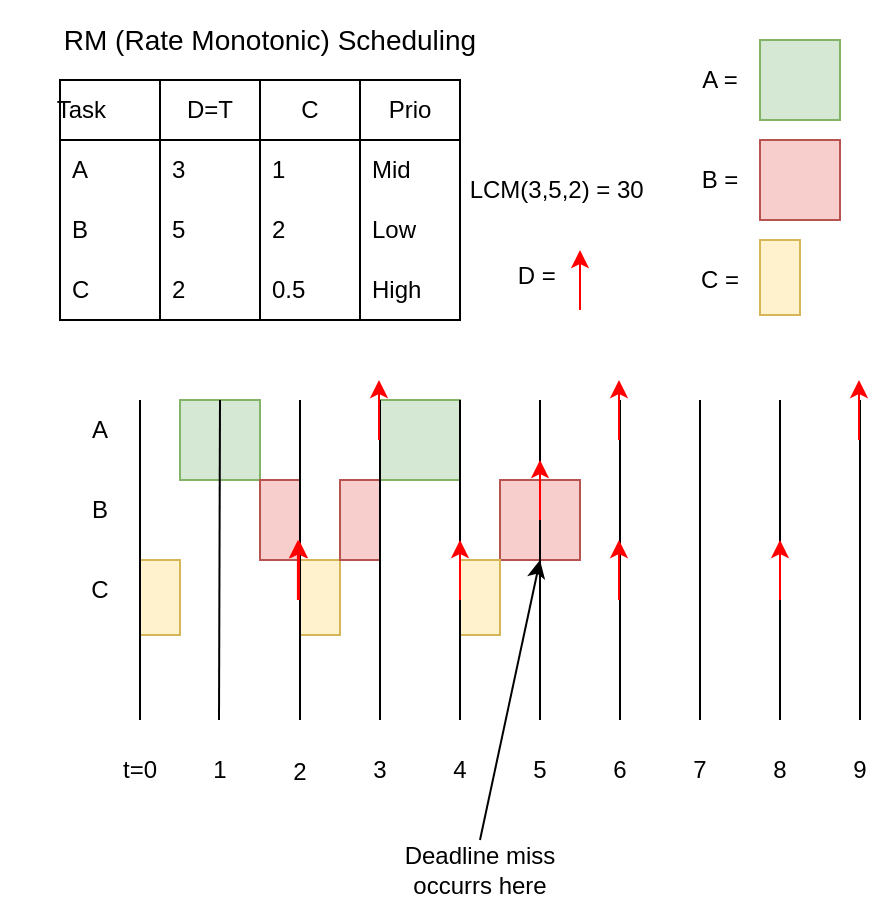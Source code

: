 <mxfile version="22.0.3" type="device">
  <diagram name="Sida-1" id="ipbwMo74mxSwVp1taX5c">
    <mxGraphModel dx="1235" dy="1900" grid="1" gridSize="10" guides="1" tooltips="1" connect="1" arrows="1" fold="1" page="1" pageScale="1" pageWidth="827" pageHeight="1169" math="0" shadow="0">
      <root>
        <mxCell id="0" />
        <mxCell id="1" parent="0" />
        <mxCell id="J9RWnxoPi7RomkCa6fw_-1" value="" style="rounded=0;whiteSpace=wrap;html=1;fillColor=#f8cecc;strokeColor=#b85450;" vertex="1" parent="1">
          <mxGeometry x="444" y="-929" width="40" height="40" as="geometry" />
        </mxCell>
        <mxCell id="d9aKfPFxTFNysVRFon5L-1" value="" style="rounded=0;whiteSpace=wrap;html=1;fillColor=#fff2cc;strokeColor=#d6b656;" parent="1" vertex="1">
          <mxGeometry x="264" y="-889" width="20" height="37.5" as="geometry" />
        </mxCell>
        <mxCell id="d9aKfPFxTFNysVRFon5L-44" value="" style="whiteSpace=wrap;html=1;aspect=fixed;fillColor=#d5e8d4;strokeColor=#82b366;" parent="1" vertex="1">
          <mxGeometry x="284" y="-969" width="40" height="40" as="geometry" />
        </mxCell>
        <mxCell id="d9aKfPFxTFNysVRFon5L-45" value="" style="rounded=0;whiteSpace=wrap;html=1;fillColor=#f8cecc;strokeColor=#b85450;" parent="1" vertex="1">
          <mxGeometry x="324" y="-929" width="20" height="40" as="geometry" />
        </mxCell>
        <mxCell id="d9aKfPFxTFNysVRFon5L-47" value="" style="rounded=0;whiteSpace=wrap;html=1;fillColor=#fff2cc;strokeColor=#d6b656;" parent="1" vertex="1">
          <mxGeometry x="344" y="-889" width="20" height="37.5" as="geometry" />
        </mxCell>
        <mxCell id="d9aKfPFxTFNysVRFon5L-48" value="" style="rounded=0;whiteSpace=wrap;html=1;fillColor=#f8cecc;strokeColor=#b85450;" parent="1" vertex="1">
          <mxGeometry x="364" y="-929" width="20" height="40" as="geometry" />
        </mxCell>
        <mxCell id="d9aKfPFxTFNysVRFon5L-55" value="" style="rounded=0;whiteSpace=wrap;html=1;fillColor=#fff2cc;strokeColor=#d6b656;" parent="1" vertex="1">
          <mxGeometry x="424" y="-889" width="20" height="37.5" as="geometry" />
        </mxCell>
        <mxCell id="d9aKfPFxTFNysVRFon5L-49" value="" style="whiteSpace=wrap;html=1;aspect=fixed;fillColor=#d5e8d4;strokeColor=#82b366;" parent="1" vertex="1">
          <mxGeometry x="384" y="-969" width="40" height="40" as="geometry" />
        </mxCell>
        <mxCell id="jdMiFI14pzv9SSoVS_cG-1" value="" style="endArrow=none;html=1;rounded=0;" parent="1" edge="1">
          <mxGeometry width="50" height="50" relative="1" as="geometry">
            <mxPoint x="264" y="-809" as="sourcePoint" />
            <mxPoint x="264" y="-969" as="targetPoint" />
            <Array as="points" />
          </mxGeometry>
        </mxCell>
        <mxCell id="jdMiFI14pzv9SSoVS_cG-2" value="" style="endArrow=none;html=1;rounded=0;" parent="1" source="d9aKfPFxTFNysVRFon5L-44" edge="1">
          <mxGeometry width="50" height="50" relative="1" as="geometry">
            <mxPoint x="303.5" y="-809" as="sourcePoint" />
            <mxPoint x="303.5" y="-969" as="targetPoint" />
            <Array as="points" />
          </mxGeometry>
        </mxCell>
        <mxCell id="jdMiFI14pzv9SSoVS_cG-3" value="" style="endArrow=none;html=1;rounded=0;" parent="1" edge="1">
          <mxGeometry width="50" height="50" relative="1" as="geometry">
            <mxPoint x="344" y="-809" as="sourcePoint" />
            <mxPoint x="344" y="-969" as="targetPoint" />
            <Array as="points" />
          </mxGeometry>
        </mxCell>
        <mxCell id="jdMiFI14pzv9SSoVS_cG-4" value="" style="endArrow=none;html=1;rounded=0;" parent="1" edge="1">
          <mxGeometry width="50" height="50" relative="1" as="geometry">
            <mxPoint x="384" y="-809" as="sourcePoint" />
            <mxPoint x="384" y="-969" as="targetPoint" />
            <Array as="points" />
          </mxGeometry>
        </mxCell>
        <mxCell id="jdMiFI14pzv9SSoVS_cG-5" value="" style="endArrow=none;html=1;rounded=0;" parent="1" edge="1">
          <mxGeometry width="50" height="50" relative="1" as="geometry">
            <mxPoint x="424" y="-809" as="sourcePoint" />
            <mxPoint x="424" y="-969" as="targetPoint" />
            <Array as="points" />
          </mxGeometry>
        </mxCell>
        <mxCell id="jdMiFI14pzv9SSoVS_cG-6" value="" style="endArrow=none;html=1;rounded=0;" parent="1" edge="1" source="J9RWnxoPi7RomkCa6fw_-1">
          <mxGeometry width="50" height="50" relative="1" as="geometry">
            <mxPoint x="464" y="-809" as="sourcePoint" />
            <mxPoint x="464" y="-969" as="targetPoint" />
            <Array as="points" />
          </mxGeometry>
        </mxCell>
        <mxCell id="jdMiFI14pzv9SSoVS_cG-7" value="" style="endArrow=none;html=1;rounded=0;" parent="1" edge="1">
          <mxGeometry width="50" height="50" relative="1" as="geometry">
            <mxPoint x="504" y="-809" as="sourcePoint" />
            <mxPoint x="504" y="-969" as="targetPoint" />
            <Array as="points" />
          </mxGeometry>
        </mxCell>
        <mxCell id="jdMiFI14pzv9SSoVS_cG-8" value="" style="endArrow=none;html=1;rounded=0;" parent="1" edge="1">
          <mxGeometry width="50" height="50" relative="1" as="geometry">
            <mxPoint x="544" y="-809" as="sourcePoint" />
            <mxPoint x="544" y="-969" as="targetPoint" />
            <Array as="points" />
          </mxGeometry>
        </mxCell>
        <mxCell id="jdMiFI14pzv9SSoVS_cG-9" value="" style="endArrow=none;html=1;rounded=0;" parent="1" edge="1">
          <mxGeometry width="50" height="50" relative="1" as="geometry">
            <mxPoint x="584" y="-809" as="sourcePoint" />
            <mxPoint x="584" y="-969" as="targetPoint" />
            <Array as="points" />
          </mxGeometry>
        </mxCell>
        <mxCell id="jdMiFI14pzv9SSoVS_cG-10" value="" style="endArrow=none;html=1;rounded=0;" parent="1" edge="1">
          <mxGeometry width="50" height="50" relative="1" as="geometry">
            <mxPoint x="624" y="-809" as="sourcePoint" />
            <mxPoint x="624" y="-969" as="targetPoint" />
            <Array as="points" />
          </mxGeometry>
        </mxCell>
        <mxCell id="jdMiFI14pzv9SSoVS_cG-65" value="A" style="text;html=1;strokeColor=none;fillColor=none;align=center;verticalAlign=middle;whiteSpace=wrap;rounded=0;" parent="1" vertex="1">
          <mxGeometry x="214" y="-969" width="60" height="30" as="geometry" />
        </mxCell>
        <mxCell id="jdMiFI14pzv9SSoVS_cG-66" value="B" style="text;html=1;strokeColor=none;fillColor=none;align=center;verticalAlign=middle;whiteSpace=wrap;rounded=0;" parent="1" vertex="1">
          <mxGeometry x="214" y="-929" width="60" height="30" as="geometry" />
        </mxCell>
        <mxCell id="jdMiFI14pzv9SSoVS_cG-67" value="C" style="text;html=1;strokeColor=none;fillColor=none;align=center;verticalAlign=middle;whiteSpace=wrap;rounded=0;" parent="1" vertex="1">
          <mxGeometry x="214" y="-889" width="60" height="30" as="geometry" />
        </mxCell>
        <mxCell id="jdMiFI14pzv9SSoVS_cG-69" value="Task&lt;span style=&quot;white-space: pre;&quot;&gt;&#x9;&lt;/span&gt;&lt;span style=&quot;white-space: pre;&quot;&gt;&#x9;&lt;/span&gt;" style="swimlane;fontStyle=0;childLayout=stackLayout;horizontal=1;startSize=30;horizontalStack=0;resizeParent=1;resizeParentMax=0;resizeLast=0;collapsible=1;marginBottom=0;whiteSpace=wrap;html=1;" parent="1" vertex="1">
          <mxGeometry x="224" y="-1129" width="50" height="120" as="geometry" />
        </mxCell>
        <mxCell id="jdMiFI14pzv9SSoVS_cG-70" value="A" style="text;strokeColor=none;fillColor=none;align=left;verticalAlign=middle;spacingLeft=4;spacingRight=4;overflow=hidden;points=[[0,0.5],[1,0.5]];portConstraint=eastwest;rotatable=0;whiteSpace=wrap;html=1;" parent="jdMiFI14pzv9SSoVS_cG-69" vertex="1">
          <mxGeometry y="30" width="50" height="30" as="geometry" />
        </mxCell>
        <mxCell id="jdMiFI14pzv9SSoVS_cG-71" value="B" style="text;strokeColor=none;fillColor=none;align=left;verticalAlign=middle;spacingLeft=4;spacingRight=4;overflow=hidden;points=[[0,0.5],[1,0.5]];portConstraint=eastwest;rotatable=0;whiteSpace=wrap;html=1;" parent="jdMiFI14pzv9SSoVS_cG-69" vertex="1">
          <mxGeometry y="60" width="50" height="30" as="geometry" />
        </mxCell>
        <mxCell id="jdMiFI14pzv9SSoVS_cG-72" value="C" style="text;strokeColor=none;fillColor=none;align=left;verticalAlign=middle;spacingLeft=4;spacingRight=4;overflow=hidden;points=[[0,0.5],[1,0.5]];portConstraint=eastwest;rotatable=0;whiteSpace=wrap;html=1;" parent="jdMiFI14pzv9SSoVS_cG-69" vertex="1">
          <mxGeometry y="90" width="50" height="30" as="geometry" />
        </mxCell>
        <mxCell id="jdMiFI14pzv9SSoVS_cG-73" value="D=T" style="swimlane;fontStyle=0;childLayout=stackLayout;horizontal=1;startSize=30;horizontalStack=0;resizeParent=1;resizeParentMax=0;resizeLast=0;collapsible=1;marginBottom=0;whiteSpace=wrap;html=1;" parent="1" vertex="1">
          <mxGeometry x="274" y="-1129" width="50" height="120" as="geometry" />
        </mxCell>
        <mxCell id="jdMiFI14pzv9SSoVS_cG-74" value="3" style="text;strokeColor=none;fillColor=none;align=left;verticalAlign=middle;spacingLeft=4;spacingRight=4;overflow=hidden;points=[[0,0.5],[1,0.5]];portConstraint=eastwest;rotatable=0;whiteSpace=wrap;html=1;" parent="jdMiFI14pzv9SSoVS_cG-73" vertex="1">
          <mxGeometry y="30" width="50" height="30" as="geometry" />
        </mxCell>
        <mxCell id="jdMiFI14pzv9SSoVS_cG-75" value="5" style="text;strokeColor=none;fillColor=none;align=left;verticalAlign=middle;spacingLeft=4;spacingRight=4;overflow=hidden;points=[[0,0.5],[1,0.5]];portConstraint=eastwest;rotatable=0;whiteSpace=wrap;html=1;" parent="jdMiFI14pzv9SSoVS_cG-73" vertex="1">
          <mxGeometry y="60" width="50" height="30" as="geometry" />
        </mxCell>
        <mxCell id="jdMiFI14pzv9SSoVS_cG-76" value="2" style="text;strokeColor=none;fillColor=none;align=left;verticalAlign=middle;spacingLeft=4;spacingRight=4;overflow=hidden;points=[[0,0.5],[1,0.5]];portConstraint=eastwest;rotatable=0;whiteSpace=wrap;html=1;" parent="jdMiFI14pzv9SSoVS_cG-73" vertex="1">
          <mxGeometry y="90" width="50" height="30" as="geometry" />
        </mxCell>
        <mxCell id="jdMiFI14pzv9SSoVS_cG-78" value="C" style="swimlane;fontStyle=0;childLayout=stackLayout;horizontal=1;startSize=30;horizontalStack=0;resizeParent=1;resizeParentMax=0;resizeLast=0;collapsible=1;marginBottom=0;whiteSpace=wrap;html=1;" parent="1" vertex="1">
          <mxGeometry x="324" y="-1129" width="50" height="120" as="geometry" />
        </mxCell>
        <mxCell id="jdMiFI14pzv9SSoVS_cG-79" value="1" style="text;strokeColor=none;fillColor=none;align=left;verticalAlign=middle;spacingLeft=4;spacingRight=4;overflow=hidden;points=[[0,0.5],[1,0.5]];portConstraint=eastwest;rotatable=0;whiteSpace=wrap;html=1;" parent="jdMiFI14pzv9SSoVS_cG-78" vertex="1">
          <mxGeometry y="30" width="50" height="30" as="geometry" />
        </mxCell>
        <mxCell id="jdMiFI14pzv9SSoVS_cG-80" value="2" style="text;strokeColor=none;fillColor=none;align=left;verticalAlign=middle;spacingLeft=4;spacingRight=4;overflow=hidden;points=[[0,0.5],[1,0.5]];portConstraint=eastwest;rotatable=0;whiteSpace=wrap;html=1;" parent="jdMiFI14pzv9SSoVS_cG-78" vertex="1">
          <mxGeometry y="60" width="50" height="30" as="geometry" />
        </mxCell>
        <mxCell id="jdMiFI14pzv9SSoVS_cG-81" value="0.5" style="text;strokeColor=none;fillColor=none;align=left;verticalAlign=middle;spacingLeft=4;spacingRight=4;overflow=hidden;points=[[0,0.5],[1,0.5]];portConstraint=eastwest;rotatable=0;whiteSpace=wrap;html=1;" parent="jdMiFI14pzv9SSoVS_cG-78" vertex="1">
          <mxGeometry y="90" width="50" height="30" as="geometry" />
        </mxCell>
        <mxCell id="jdMiFI14pzv9SSoVS_cG-82" value="LCM(3,5,2) = 30&amp;nbsp;" style="text;html=1;strokeColor=none;fillColor=none;align=center;verticalAlign=middle;whiteSpace=wrap;rounded=0;" parent="1" vertex="1">
          <mxGeometry x="424" y="-1089" width="100" height="30" as="geometry" />
        </mxCell>
        <mxCell id="jdMiFI14pzv9SSoVS_cG-85" value="" style="whiteSpace=wrap;html=1;aspect=fixed;fillColor=#f8cecc;strokeColor=#b85450;direction=south;" parent="1" vertex="1">
          <mxGeometry x="574" y="-1099" width="40" height="40" as="geometry" />
        </mxCell>
        <mxCell id="jdMiFI14pzv9SSoVS_cG-86" value="" style="whiteSpace=wrap;html=1;aspect=fixed;fillColor=#d5e8d4;strokeColor=#82b366;" parent="1" vertex="1">
          <mxGeometry x="574" y="-1149" width="40" height="40" as="geometry" />
        </mxCell>
        <mxCell id="jdMiFI14pzv9SSoVS_cG-87" value="A =" style="text;html=1;strokeColor=none;fillColor=none;align=center;verticalAlign=middle;whiteSpace=wrap;rounded=0;" parent="1" vertex="1">
          <mxGeometry x="524" y="-1149" width="60" height="40" as="geometry" />
        </mxCell>
        <mxCell id="jdMiFI14pzv9SSoVS_cG-88" value="B =" style="text;html=1;strokeColor=none;fillColor=none;align=center;verticalAlign=middle;whiteSpace=wrap;rounded=0;" parent="1" vertex="1">
          <mxGeometry x="524" y="-1094" width="60" height="30" as="geometry" />
        </mxCell>
        <mxCell id="jdMiFI14pzv9SSoVS_cG-89" value="C =" style="text;html=1;strokeColor=none;fillColor=none;align=center;verticalAlign=middle;whiteSpace=wrap;rounded=0;" parent="1" vertex="1">
          <mxGeometry x="524" y="-1044" width="60" height="30" as="geometry" />
        </mxCell>
        <mxCell id="jdMiFI14pzv9SSoVS_cG-90" value="Prio" style="swimlane;fontStyle=0;childLayout=stackLayout;horizontal=1;startSize=30;horizontalStack=0;resizeParent=1;resizeParentMax=0;resizeLast=0;collapsible=1;marginBottom=0;whiteSpace=wrap;html=1;" parent="1" vertex="1">
          <mxGeometry x="374" y="-1129" width="50" height="120" as="geometry" />
        </mxCell>
        <mxCell id="jdMiFI14pzv9SSoVS_cG-91" value="Mid" style="text;strokeColor=none;fillColor=none;align=left;verticalAlign=middle;spacingLeft=4;spacingRight=4;overflow=hidden;points=[[0,0.5],[1,0.5]];portConstraint=eastwest;rotatable=0;whiteSpace=wrap;html=1;" parent="jdMiFI14pzv9SSoVS_cG-90" vertex="1">
          <mxGeometry y="30" width="50" height="30" as="geometry" />
        </mxCell>
        <mxCell id="jdMiFI14pzv9SSoVS_cG-92" value="Low" style="text;strokeColor=none;fillColor=none;align=left;verticalAlign=middle;spacingLeft=4;spacingRight=4;overflow=hidden;points=[[0,0.5],[1,0.5]];portConstraint=eastwest;rotatable=0;whiteSpace=wrap;html=1;" parent="jdMiFI14pzv9SSoVS_cG-90" vertex="1">
          <mxGeometry y="60" width="50" height="30" as="geometry" />
        </mxCell>
        <mxCell id="jdMiFI14pzv9SSoVS_cG-93" value="High" style="text;strokeColor=none;fillColor=none;align=left;verticalAlign=middle;spacingLeft=4;spacingRight=4;overflow=hidden;points=[[0,0.5],[1,0.5]];portConstraint=eastwest;rotatable=0;whiteSpace=wrap;html=1;" parent="jdMiFI14pzv9SSoVS_cG-90" vertex="1">
          <mxGeometry y="90" width="50" height="30" as="geometry" />
        </mxCell>
        <mxCell id="jdMiFI14pzv9SSoVS_cG-95" value="&lt;font style=&quot;font-size: 14px;&quot;&gt;RM (Rate Monotonic) Scheduling&lt;/font&gt;" style="text;html=1;strokeColor=none;fillColor=none;align=center;verticalAlign=middle;whiteSpace=wrap;rounded=0;" parent="1" vertex="1">
          <mxGeometry x="194" y="-1169" width="270" height="40" as="geometry" />
        </mxCell>
        <mxCell id="jdMiFI14pzv9SSoVS_cG-96" value="t=0" style="text;html=1;strokeColor=none;fillColor=none;align=center;verticalAlign=middle;whiteSpace=wrap;rounded=0;" parent="1" vertex="1">
          <mxGeometry x="244" y="-799" width="40" height="30" as="geometry" />
        </mxCell>
        <mxCell id="jdMiFI14pzv9SSoVS_cG-97" value="1" style="text;html=1;strokeColor=none;fillColor=none;align=center;verticalAlign=middle;whiteSpace=wrap;rounded=0;" parent="1" vertex="1">
          <mxGeometry x="294" y="-799" width="20" height="30" as="geometry" />
        </mxCell>
        <mxCell id="jdMiFI14pzv9SSoVS_cG-98" value="2" style="text;html=1;strokeColor=none;fillColor=none;align=center;verticalAlign=middle;whiteSpace=wrap;rounded=0;" parent="1" vertex="1">
          <mxGeometry x="334" y="-798" width="20" height="30" as="geometry" />
        </mxCell>
        <mxCell id="jdMiFI14pzv9SSoVS_cG-99" value="3" style="text;html=1;strokeColor=none;fillColor=none;align=center;verticalAlign=middle;whiteSpace=wrap;rounded=0;" parent="1" vertex="1">
          <mxGeometry x="374" y="-799" width="20" height="30" as="geometry" />
        </mxCell>
        <mxCell id="jdMiFI14pzv9SSoVS_cG-100" value="4" style="text;html=1;strokeColor=none;fillColor=none;align=center;verticalAlign=middle;whiteSpace=wrap;rounded=0;" parent="1" vertex="1">
          <mxGeometry x="414" y="-799" width="20" height="30" as="geometry" />
        </mxCell>
        <mxCell id="jdMiFI14pzv9SSoVS_cG-101" value="5" style="text;html=1;strokeColor=none;fillColor=none;align=center;verticalAlign=middle;whiteSpace=wrap;rounded=0;" parent="1" vertex="1">
          <mxGeometry x="454" y="-799" width="20" height="30" as="geometry" />
        </mxCell>
        <mxCell id="jdMiFI14pzv9SSoVS_cG-102" value="6" style="text;html=1;strokeColor=none;fillColor=none;align=center;verticalAlign=middle;whiteSpace=wrap;rounded=0;" parent="1" vertex="1">
          <mxGeometry x="494" y="-799" width="20" height="30" as="geometry" />
        </mxCell>
        <mxCell id="jdMiFI14pzv9SSoVS_cG-103" value="7" style="text;html=1;strokeColor=none;fillColor=none;align=center;verticalAlign=middle;whiteSpace=wrap;rounded=0;" parent="1" vertex="1">
          <mxGeometry x="534" y="-799" width="20" height="30" as="geometry" />
        </mxCell>
        <mxCell id="jdMiFI14pzv9SSoVS_cG-104" value="8" style="text;html=1;strokeColor=none;fillColor=none;align=center;verticalAlign=middle;whiteSpace=wrap;rounded=0;" parent="1" vertex="1">
          <mxGeometry x="574" y="-799" width="20" height="30" as="geometry" />
        </mxCell>
        <mxCell id="jdMiFI14pzv9SSoVS_cG-105" value="9" style="text;html=1;strokeColor=none;fillColor=none;align=center;verticalAlign=middle;whiteSpace=wrap;rounded=0;" parent="1" vertex="1">
          <mxGeometry x="614" y="-799" width="20" height="30" as="geometry" />
        </mxCell>
        <mxCell id="d9aKfPFxTFNysVRFon5L-2" value="" style="rounded=0;whiteSpace=wrap;html=1;fillColor=#fff2cc;strokeColor=#d6b656;" parent="1" vertex="1">
          <mxGeometry x="574" y="-1049" width="20" height="37.5" as="geometry" />
        </mxCell>
        <mxCell id="d9aKfPFxTFNysVRFon5L-4" value="" style="endArrow=classic;html=1;rounded=0;strokeColor=#FF0000;" parent="1" edge="1">
          <mxGeometry width="50" height="50" relative="1" as="geometry">
            <mxPoint x="343.5" y="-869" as="sourcePoint" />
            <mxPoint x="343.5" y="-899" as="targetPoint" />
          </mxGeometry>
        </mxCell>
        <mxCell id="d9aKfPFxTFNysVRFon5L-8" value="" style="endArrow=classic;html=1;rounded=0;strokeColor=#FF0000;" parent="1" edge="1">
          <mxGeometry width="50" height="50" relative="1" as="geometry">
            <mxPoint x="424" y="-869" as="sourcePoint" />
            <mxPoint x="424" y="-899" as="targetPoint" />
          </mxGeometry>
        </mxCell>
        <mxCell id="d9aKfPFxTFNysVRFon5L-12" value="" style="endArrow=classic;html=1;rounded=0;strokeColor=#FF0000;" parent="1" edge="1">
          <mxGeometry width="50" height="50" relative="1" as="geometry">
            <mxPoint x="503.5" y="-869" as="sourcePoint" />
            <mxPoint x="503.5" y="-899" as="targetPoint" />
          </mxGeometry>
        </mxCell>
        <mxCell id="d9aKfPFxTFNysVRFon5L-13" value="" style="endArrow=classic;html=1;rounded=0;strokeColor=#FF0000;" parent="1" edge="1">
          <mxGeometry width="50" height="50" relative="1" as="geometry">
            <mxPoint x="584" y="-869" as="sourcePoint" />
            <mxPoint x="584" y="-899" as="targetPoint" />
          </mxGeometry>
        </mxCell>
        <mxCell id="d9aKfPFxTFNysVRFon5L-30" value="" style="endArrow=classic;html=1;rounded=0;strokeColor=#FF0000;" parent="1" edge="1">
          <mxGeometry width="50" height="50" relative="1" as="geometry">
            <mxPoint x="383.5" y="-949" as="sourcePoint" />
            <mxPoint x="383.5" y="-979" as="targetPoint" />
          </mxGeometry>
        </mxCell>
        <mxCell id="d9aKfPFxTFNysVRFon5L-31" value="" style="endArrow=classic;html=1;rounded=0;strokeColor=#FF0000;" parent="1" edge="1">
          <mxGeometry width="50" height="50" relative="1" as="geometry">
            <mxPoint x="503.5" y="-949" as="sourcePoint" />
            <mxPoint x="503.5" y="-979" as="targetPoint" />
          </mxGeometry>
        </mxCell>
        <mxCell id="d9aKfPFxTFNysVRFon5L-33" value="" style="endArrow=classic;html=1;rounded=0;strokeColor=#FF0000;" parent="1" edge="1">
          <mxGeometry width="50" height="50" relative="1" as="geometry">
            <mxPoint x="623.5" y="-949" as="sourcePoint" />
            <mxPoint x="623.5" y="-979" as="targetPoint" />
          </mxGeometry>
        </mxCell>
        <mxCell id="d9aKfPFxTFNysVRFon5L-39" value="" style="endArrow=classic;html=1;rounded=0;strokeColor=#FF0000;" parent="1" edge="1">
          <mxGeometry width="50" height="50" relative="1" as="geometry">
            <mxPoint x="484" y="-1014" as="sourcePoint" />
            <mxPoint x="484" y="-1044" as="targetPoint" />
          </mxGeometry>
        </mxCell>
        <mxCell id="d9aKfPFxTFNysVRFon5L-50" value="" style="endArrow=classic;html=1;rounded=0;strokeColor=#FF0000;" parent="1" edge="1">
          <mxGeometry width="50" height="50" relative="1" as="geometry">
            <mxPoint x="342.95" y="-869" as="sourcePoint" />
            <mxPoint x="342.95" y="-899" as="targetPoint" />
          </mxGeometry>
        </mxCell>
        <mxCell id="d9aKfPFxTFNysVRFon5L-51" value="D =&amp;nbsp;" style="text;html=1;strokeColor=none;fillColor=none;align=center;verticalAlign=middle;whiteSpace=wrap;rounded=0;" parent="1" vertex="1">
          <mxGeometry x="444" y="-1046.5" width="40" height="30" as="geometry" />
        </mxCell>
        <mxCell id="d9aKfPFxTFNysVRFon5L-54" value="" style="endArrow=none;html=1;rounded=0;entryX=0.5;entryY=0;entryDx=0;entryDy=0;" parent="1" target="d9aKfPFxTFNysVRFon5L-44" edge="1">
          <mxGeometry width="50" height="50" relative="1" as="geometry">
            <mxPoint x="303.5" y="-809" as="sourcePoint" />
            <mxPoint x="303.5" y="-969" as="targetPoint" />
            <Array as="points" />
          </mxGeometry>
        </mxCell>
        <mxCell id="J9RWnxoPi7RomkCa6fw_-3" value="" style="endArrow=none;html=1;rounded=0;" edge="1" parent="1">
          <mxGeometry width="50" height="50" relative="1" as="geometry">
            <mxPoint x="464" y="-809" as="sourcePoint" />
            <mxPoint x="464" y="-969" as="targetPoint" />
            <Array as="points" />
          </mxGeometry>
        </mxCell>
        <mxCell id="d9aKfPFxTFNysVRFon5L-24" value="" style="endArrow=classic;html=1;rounded=0;strokeColor=#FF0000;" parent="1" edge="1">
          <mxGeometry width="50" height="50" relative="1" as="geometry">
            <mxPoint x="464" y="-909" as="sourcePoint" />
            <mxPoint x="464" y="-939" as="targetPoint" />
          </mxGeometry>
        </mxCell>
        <mxCell id="J9RWnxoPi7RomkCa6fw_-5" value="" style="endArrow=classic;html=1;rounded=0;exitX=0.5;exitY=0;exitDx=0;exitDy=0;" edge="1" parent="1" source="J9RWnxoPi7RomkCa6fw_-6">
          <mxGeometry width="50" height="50" relative="1" as="geometry">
            <mxPoint x="434" y="-739" as="sourcePoint" />
            <mxPoint x="464" y="-889" as="targetPoint" />
          </mxGeometry>
        </mxCell>
        <mxCell id="J9RWnxoPi7RomkCa6fw_-6" value="Deadline miss occurrs here" style="text;html=1;strokeColor=none;fillColor=none;align=center;verticalAlign=middle;whiteSpace=wrap;rounded=0;" vertex="1" parent="1">
          <mxGeometry x="389" y="-749" width="90" height="30" as="geometry" />
        </mxCell>
      </root>
    </mxGraphModel>
  </diagram>
</mxfile>

